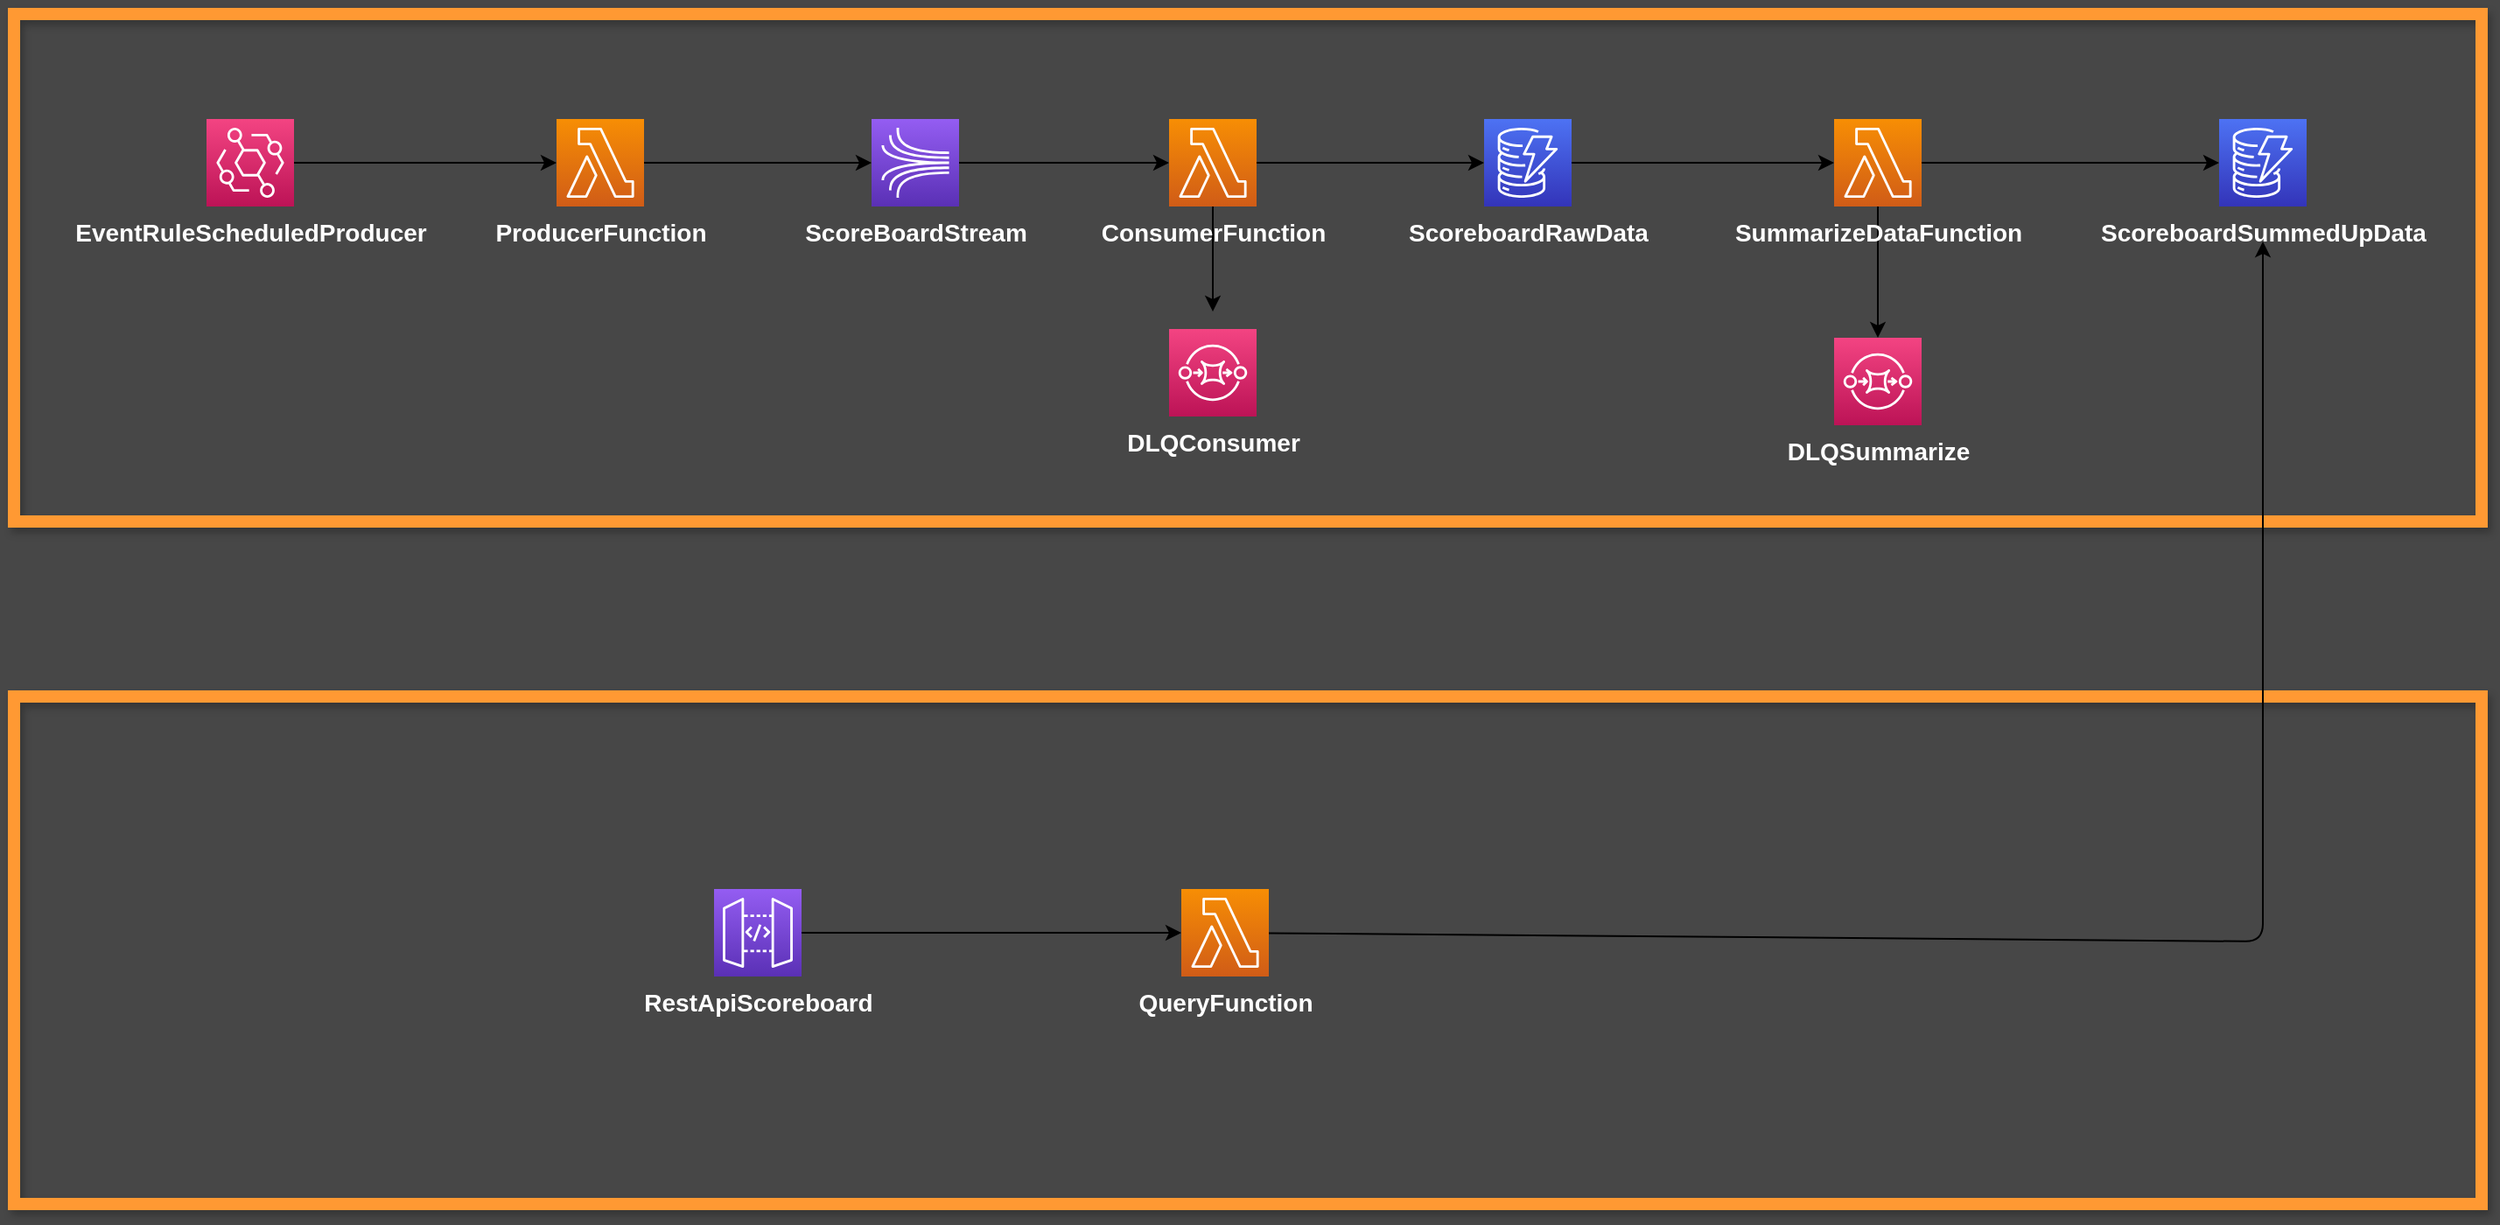 <mxfile pages="2">
    <diagram id="diagramid" name="Diagram">
        <mxGraphModel dx="830" dy="600" grid="1" gridSize="10" guides="1" tooltips="1" connect="1" arrows="1" fold="1" page="1" pageScale="1" pageWidth="827" pageHeight="1169" background="#474747" math="0" shadow="0">
            <root>
                <mxCell id="0"/>
                <mxCell id="1" parent="0"/>
                <mxCell id="27" value="" style="shape=note;whiteSpace=wrap;html=1;backgroundOutline=1;fontColor=#000000;darkOpacity=0.05;fillColor=none;strokeColor=#FF9933;fillStyle=solid;direction=west;gradientDirection=north;gradientColor=#FFF2A1;shadow=1;size=0;pointerEvents=1;fontSize=14;strokeWidth=7;" vertex="1" parent="1">
                    <mxGeometry x="160" y="240" width="1410" height="290" as="geometry"/>
                </mxCell>
                <mxCell id="19" style="edgeStyle=none;html=1;fontColor=#FFFFFF;fontStyle=1;fontSize=14;" edge="1" parent="1" source="2" target="3">
                    <mxGeometry relative="1" as="geometry"/>
                </mxCell>
                <mxCell id="2" value="ProducerFunction" style="outlineConnect=0;fontColor=#FFFFFF;gradientColor=#F78E04;gradientDirection=north;fillColor=#D05C17;strokeColor=#ffffff;dashed=0;verticalLabelPosition=bottom;verticalAlign=top;align=center;html=1;fontSize=14;fontStyle=1;aspect=fixed;shape=mxgraph.aws4.resourceIcon;resIcon=mxgraph.aws4.lambda;" parent="1" vertex="1">
                    <mxGeometry x="470" y="300" width="50" height="50" as="geometry"/>
                </mxCell>
                <mxCell id="21" style="edgeStyle=none;html=1;fontColor=#FFFFFF;fontStyle=1;fontSize=14;" edge="1" parent="1" source="3" target="6">
                    <mxGeometry relative="1" as="geometry"/>
                </mxCell>
                <mxCell id="3" value="ScoreBoardStream" style="outlineConnect=0;fontColor=#FFFFFF;gradientColor=#945DF2;gradientDirection=north;fillColor=#5A30B5;strokeColor=#ffffff;dashed=0;verticalLabelPosition=bottom;verticalAlign=top;align=center;html=1;fontSize=14;fontStyle=1;aspect=fixed;shape=mxgraph.aws4.resourceIcon;resIcon=mxgraph.aws4.kinesis;" parent="1" vertex="1">
                    <mxGeometry x="650" y="299.997" width="50" height="50" as="geometry"/>
                </mxCell>
                <mxCell id="20" style="edgeStyle=none;html=1;fontColor=#FFFFFF;fontStyle=1;fontSize=14;" edge="1" parent="1" source="4" target="2">
                    <mxGeometry relative="1" as="geometry"/>
                </mxCell>
                <mxCell id="4" value="EventRuleScheduledProducer" style="outlineConnect=0;fontColor=#FFFFFF;gradientColor=#F34482;gradientDirection=north;fillColor=#BC1356;strokeColor=#ffffff;dashed=0;verticalLabelPosition=bottom;verticalAlign=top;align=center;html=1;fontSize=14;fontStyle=1;aspect=fixed;shape=mxgraph.aws4.resourceIcon;resIcon=mxgraph.aws4.eventbridge;" parent="1" vertex="1">
                    <mxGeometry x="270" y="300" width="50" height="50" as="geometry"/>
                </mxCell>
                <mxCell id="22" style="edgeStyle=none;html=1;fontColor=#FFFFFF;fontStyle=1;fontSize=14;" edge="1" parent="1" source="6" target="8">
                    <mxGeometry relative="1" as="geometry"/>
                </mxCell>
                <mxCell id="23" style="edgeStyle=none;html=1;fontColor=#FFFFFF;fontStyle=1;fontSize=14;" edge="1" parent="1" source="6">
                    <mxGeometry relative="1" as="geometry">
                        <mxPoint x="845" y="410" as="targetPoint"/>
                    </mxGeometry>
                </mxCell>
                <mxCell id="6" value="ConsumerFunction" style="outlineConnect=0;fontColor=#FFFFFF;gradientColor=#F78E04;gradientDirection=north;fillColor=#D05C17;strokeColor=#ffffff;dashed=0;verticalLabelPosition=bottom;verticalAlign=top;align=center;html=1;fontSize=14;fontStyle=1;aspect=fixed;shape=mxgraph.aws4.resourceIcon;resIcon=mxgraph.aws4.lambda;" parent="1" vertex="1">
                    <mxGeometry x="820" y="299.998" width="50" height="50" as="geometry"/>
                </mxCell>
                <mxCell id="24" style="edgeStyle=none;html=1;fontColor=#FFFFFF;fontStyle=1;fontSize=14;" edge="1" parent="1" source="8" target="10">
                    <mxGeometry relative="1" as="geometry"/>
                </mxCell>
                <mxCell id="8" value="ScoreboardRawData" style="outlineConnect=0;fontColor=#FFFFFF;gradientColor=#4D72F3;gradientDirection=north;fillColor=#3334B9;strokeColor=#ffffff;dashed=0;verticalLabelPosition=bottom;verticalAlign=top;align=center;html=1;fontSize=14;fontStyle=1;aspect=fixed;shape=mxgraph.aws4.resourceIcon;resIcon=mxgraph.aws4.dynamodb;" parent="1" vertex="1">
                    <mxGeometry x="1000" y="300" width="50" height="50" as="geometry"/>
                </mxCell>
                <mxCell id="9" value="DLQConsumer" style="outlineConnect=0;fontColor=#FFFFFF;gradientColor=#F34482;gradientDirection=north;fillColor=#BC1356;strokeColor=#ffffff;dashed=0;verticalLabelPosition=bottom;verticalAlign=top;align=center;html=1;fontSize=14;fontStyle=1;aspect=fixed;shape=mxgraph.aws4.resourceIcon;resIcon=mxgraph.aws4.sqs;" parent="1" vertex="1">
                    <mxGeometry x="820" y="420" width="50" height="50" as="geometry"/>
                </mxCell>
                <mxCell id="25" style="edgeStyle=none;html=1;fontColor=#FFFFFF;fontStyle=1;fontSize=14;" edge="1" parent="1" source="10" target="12">
                    <mxGeometry relative="1" as="geometry"/>
                </mxCell>
                <mxCell id="26" style="edgeStyle=none;html=1;fontColor=#FFFFFF;fontStyle=1;fontSize=14;" edge="1" parent="1" source="10" target="11">
                    <mxGeometry relative="1" as="geometry"/>
                </mxCell>
                <mxCell id="10" value="SummarizeDataFunction" style="outlineConnect=0;fontColor=#FFFFFF;gradientColor=#F78E04;gradientDirection=north;fillColor=#D05C17;strokeColor=#ffffff;dashed=0;verticalLabelPosition=bottom;verticalAlign=top;align=center;html=1;fontSize=14;fontStyle=1;aspect=fixed;shape=mxgraph.aws4.resourceIcon;resIcon=mxgraph.aws4.lambda;" parent="1" vertex="1">
                    <mxGeometry x="1200" y="300" width="50" height="50" as="geometry"/>
                </mxCell>
                <mxCell id="11" value="ScoreboardSummedUpData" style="outlineConnect=0;fontColor=#FFFFFF;gradientColor=#4D72F3;gradientDirection=north;fillColor=#3334B9;strokeColor=#ffffff;dashed=0;verticalLabelPosition=bottom;verticalAlign=top;align=center;html=1;fontSize=14;fontStyle=1;aspect=fixed;shape=mxgraph.aws4.resourceIcon;resIcon=mxgraph.aws4.dynamodb;" parent="1" vertex="1">
                    <mxGeometry x="1420" y="300" width="50" height="50" as="geometry"/>
                </mxCell>
                <mxCell id="12" value="DLQSummarize" style="outlineConnect=0;fontColor=#FFFFFF;gradientColor=#F34482;gradientDirection=north;fillColor=#BC1356;strokeColor=#ffffff;dashed=0;verticalLabelPosition=bottom;verticalAlign=top;align=center;html=1;fontSize=14;fontStyle=1;aspect=fixed;shape=mxgraph.aws4.resourceIcon;resIcon=mxgraph.aws4.sqs;" parent="1" vertex="1">
                    <mxGeometry x="1200" y="425" width="50" height="50" as="geometry"/>
                </mxCell>
                <mxCell id="28" value="" style="shape=note;whiteSpace=wrap;html=1;backgroundOutline=1;fontColor=#000000;darkOpacity=0.05;fillColor=none;strokeColor=#FF9933;fillStyle=solid;direction=west;gradientDirection=north;gradientColor=#FFF2A1;shadow=1;size=0;pointerEvents=1;fontSize=14;strokeWidth=7;" vertex="1" parent="1">
                    <mxGeometry x="160" y="630" width="1410" height="290" as="geometry"/>
                </mxCell>
                <mxCell id="30" style="edgeStyle=none;html=1;fontSize=14;fontColor=#FFFFFF;" edge="1" parent="1" source="13" target="18">
                    <mxGeometry relative="1" as="geometry"/>
                </mxCell>
                <mxCell id="13" value="RestApiScoreboard" style="outlineConnect=0;fontColor=#FFFFFF;gradientColor=#945DF2;gradientDirection=north;fillColor=#5A30B5;strokeColor=#ffffff;dashed=0;verticalLabelPosition=bottom;verticalAlign=top;align=center;html=1;fontSize=14;fontStyle=1;aspect=fixed;shape=mxgraph.aws4.resourceIcon;resIcon=mxgraph.aws4.api_gateway;" parent="1" vertex="1">
                    <mxGeometry x="560" y="740" width="50" height="50" as="geometry"/>
                </mxCell>
                <mxCell id="33" style="edgeStyle=none;html=1;fontSize=14;fontColor=#FFFFFF;" edge="1" parent="1" source="18">
                    <mxGeometry relative="1" as="geometry">
                        <mxPoint x="1445" y="370" as="targetPoint"/>
                        <Array as="points">
                            <mxPoint x="1445" y="770"/>
                        </Array>
                    </mxGeometry>
                </mxCell>
                <mxCell id="18" value="QueryFunction" style="outlineConnect=0;fontColor=#FFFFFF;gradientColor=#F78E04;gradientDirection=north;fillColor=#D05C17;strokeColor=#ffffff;dashed=0;verticalLabelPosition=bottom;verticalAlign=top;align=center;html=1;fontSize=14;fontStyle=1;aspect=fixed;shape=mxgraph.aws4.resourceIcon;resIcon=mxgraph.aws4.lambda;" parent="1" vertex="1">
                    <mxGeometry x="827" y="739.996" width="50" height="50" as="geometry"/>
                </mxCell>
            </root>
        </mxGraphModel>
    </diagram>
</mxfile>